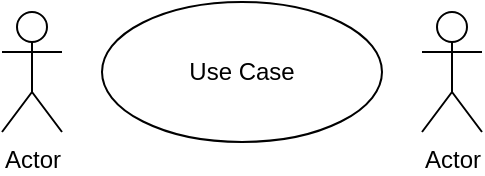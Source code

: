 <mxfile>
    <diagram id="hellFSsys1x8gBPK3HsO" name="Page-1">
        <mxGraphModel dx="299" dy="478" grid="1" gridSize="10" guides="1" tooltips="1" connect="1" arrows="1" fold="1" page="1" pageScale="1" pageWidth="850" pageHeight="1100" math="0" shadow="0">
            <root>
                <mxCell id="0"/>
                <mxCell id="1" parent="0"/>
                <mxCell id="5eZo46sto0S9a112TUNc-2" value="Actor" style="shape=umlActor;verticalLabelPosition=bottom;verticalAlign=top;html=1;outlineConnect=0;" parent="1" vertex="1">
                    <mxGeometry x="160" y="200" width="30" height="60" as="geometry"/>
                </mxCell>
                <mxCell id="5eZo46sto0S9a112TUNc-3" value="Actor" style="shape=umlActor;verticalLabelPosition=bottom;verticalAlign=top;html=1;outlineConnect=0;" parent="1" vertex="1">
                    <mxGeometry x="370" y="200" width="30" height="60" as="geometry"/>
                </mxCell>
                <mxCell id="5eZo46sto0S9a112TUNc-5" value="Use Case" style="ellipse;whiteSpace=wrap;html=1;" parent="1" vertex="1">
                    <mxGeometry x="210" y="195" width="140" height="70" as="geometry"/>
                </mxCell>
            </root>
        </mxGraphModel>
    </diagram>
</mxfile>